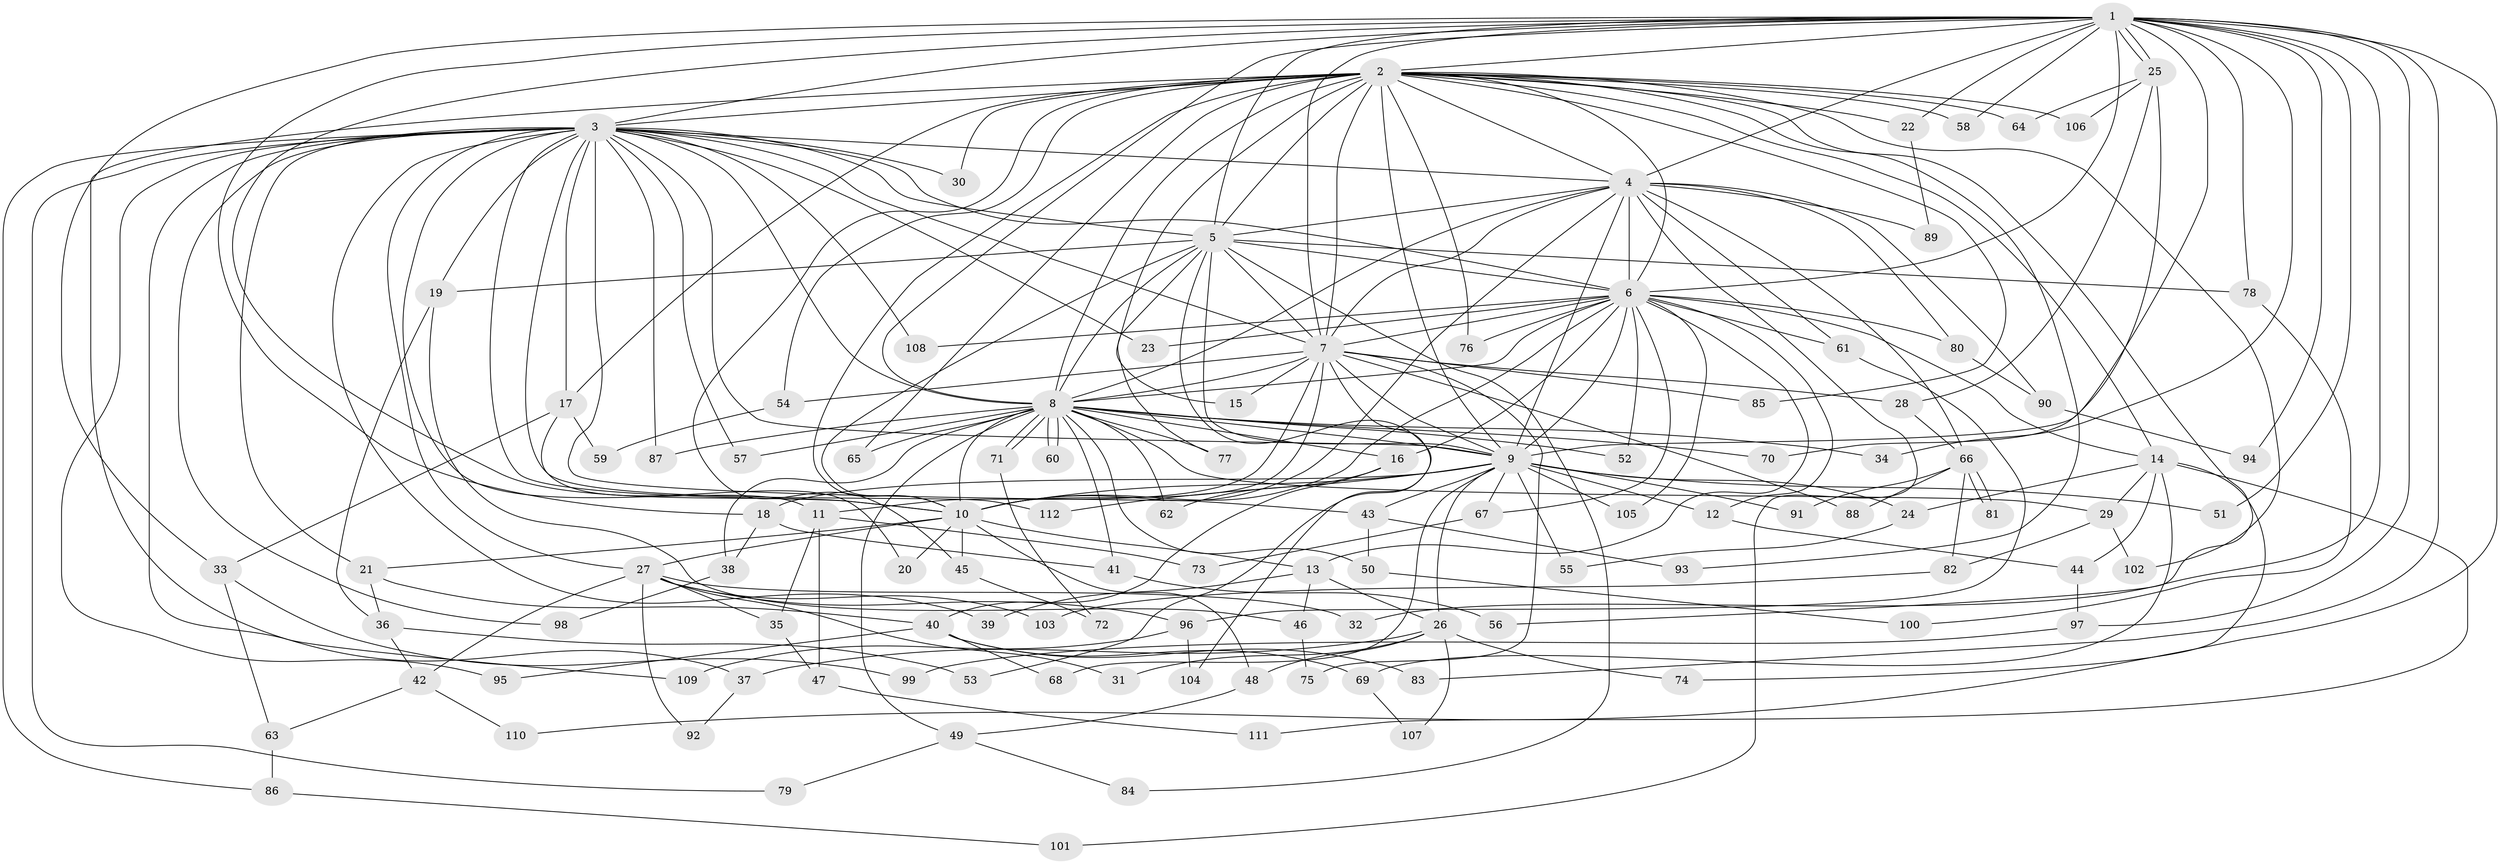// coarse degree distribution, {20: 0.017857142857142856, 13: 0.017857142857142856, 4: 0.05357142857142857, 1: 0.16071428571428573, 2: 0.5357142857142857, 3: 0.10714285714285714, 11: 0.017857142857142856, 26: 0.017857142857142856, 5: 0.03571428571428571, 25: 0.017857142857142856, 10: 0.017857142857142856}
// Generated by graph-tools (version 1.1) at 2025/46/03/04/25 21:46:32]
// undirected, 112 vertices, 249 edges
graph export_dot {
graph [start="1"]
  node [color=gray90,style=filled];
  1;
  2;
  3;
  4;
  5;
  6;
  7;
  8;
  9;
  10;
  11;
  12;
  13;
  14;
  15;
  16;
  17;
  18;
  19;
  20;
  21;
  22;
  23;
  24;
  25;
  26;
  27;
  28;
  29;
  30;
  31;
  32;
  33;
  34;
  35;
  36;
  37;
  38;
  39;
  40;
  41;
  42;
  43;
  44;
  45;
  46;
  47;
  48;
  49;
  50;
  51;
  52;
  53;
  54;
  55;
  56;
  57;
  58;
  59;
  60;
  61;
  62;
  63;
  64;
  65;
  66;
  67;
  68;
  69;
  70;
  71;
  72;
  73;
  74;
  75;
  76;
  77;
  78;
  79;
  80;
  81;
  82;
  83;
  84;
  85;
  86;
  87;
  88;
  89;
  90;
  91;
  92;
  93;
  94;
  95;
  96;
  97;
  98;
  99;
  100;
  101;
  102;
  103;
  104;
  105;
  106;
  107;
  108;
  109;
  110;
  111;
  112;
  1 -- 2;
  1 -- 3;
  1 -- 4;
  1 -- 5;
  1 -- 6;
  1 -- 7;
  1 -- 8;
  1 -- 9;
  1 -- 10;
  1 -- 18;
  1 -- 22;
  1 -- 25;
  1 -- 25;
  1 -- 32;
  1 -- 33;
  1 -- 34;
  1 -- 51;
  1 -- 58;
  1 -- 78;
  1 -- 83;
  1 -- 94;
  1 -- 97;
  1 -- 110;
  2 -- 3;
  2 -- 4;
  2 -- 5;
  2 -- 6;
  2 -- 7;
  2 -- 8;
  2 -- 9;
  2 -- 10;
  2 -- 14;
  2 -- 15;
  2 -- 17;
  2 -- 22;
  2 -- 30;
  2 -- 37;
  2 -- 45;
  2 -- 54;
  2 -- 56;
  2 -- 58;
  2 -- 64;
  2 -- 65;
  2 -- 76;
  2 -- 85;
  2 -- 93;
  2 -- 102;
  2 -- 106;
  3 -- 4;
  3 -- 5;
  3 -- 6;
  3 -- 7;
  3 -- 8;
  3 -- 9;
  3 -- 10;
  3 -- 11;
  3 -- 17;
  3 -- 19;
  3 -- 21;
  3 -- 23;
  3 -- 27;
  3 -- 30;
  3 -- 39;
  3 -- 43;
  3 -- 57;
  3 -- 79;
  3 -- 86;
  3 -- 87;
  3 -- 95;
  3 -- 98;
  3 -- 108;
  3 -- 109;
  3 -- 112;
  4 -- 5;
  4 -- 6;
  4 -- 7;
  4 -- 8;
  4 -- 9;
  4 -- 10;
  4 -- 61;
  4 -- 66;
  4 -- 80;
  4 -- 89;
  4 -- 90;
  4 -- 101;
  5 -- 6;
  5 -- 7;
  5 -- 8;
  5 -- 9;
  5 -- 10;
  5 -- 19;
  5 -- 77;
  5 -- 78;
  5 -- 84;
  5 -- 104;
  6 -- 7;
  6 -- 8;
  6 -- 9;
  6 -- 10;
  6 -- 12;
  6 -- 13;
  6 -- 14;
  6 -- 16;
  6 -- 23;
  6 -- 52;
  6 -- 61;
  6 -- 67;
  6 -- 76;
  6 -- 80;
  6 -- 105;
  6 -- 108;
  7 -- 8;
  7 -- 9;
  7 -- 10;
  7 -- 11;
  7 -- 15;
  7 -- 28;
  7 -- 53;
  7 -- 54;
  7 -- 75;
  7 -- 85;
  7 -- 88;
  8 -- 9;
  8 -- 10;
  8 -- 16;
  8 -- 29;
  8 -- 34;
  8 -- 38;
  8 -- 41;
  8 -- 49;
  8 -- 50;
  8 -- 52;
  8 -- 57;
  8 -- 60;
  8 -- 60;
  8 -- 62;
  8 -- 65;
  8 -- 70;
  8 -- 71;
  8 -- 71;
  8 -- 77;
  8 -- 87;
  9 -- 10;
  9 -- 12;
  9 -- 18;
  9 -- 24;
  9 -- 26;
  9 -- 43;
  9 -- 51;
  9 -- 55;
  9 -- 67;
  9 -- 68;
  9 -- 91;
  9 -- 105;
  9 -- 112;
  10 -- 13;
  10 -- 20;
  10 -- 21;
  10 -- 27;
  10 -- 45;
  10 -- 48;
  11 -- 35;
  11 -- 47;
  11 -- 73;
  12 -- 44;
  13 -- 26;
  13 -- 39;
  13 -- 46;
  14 -- 24;
  14 -- 29;
  14 -- 44;
  14 -- 69;
  14 -- 74;
  14 -- 111;
  16 -- 40;
  16 -- 62;
  17 -- 20;
  17 -- 33;
  17 -- 59;
  18 -- 38;
  18 -- 41;
  19 -- 36;
  19 -- 46;
  21 -- 36;
  21 -- 40;
  22 -- 89;
  24 -- 55;
  25 -- 28;
  25 -- 64;
  25 -- 70;
  25 -- 106;
  26 -- 31;
  26 -- 37;
  26 -- 48;
  26 -- 74;
  26 -- 107;
  27 -- 31;
  27 -- 32;
  27 -- 35;
  27 -- 42;
  27 -- 92;
  27 -- 96;
  27 -- 103;
  28 -- 66;
  29 -- 82;
  29 -- 102;
  33 -- 63;
  33 -- 99;
  35 -- 47;
  36 -- 42;
  36 -- 53;
  37 -- 92;
  38 -- 98;
  40 -- 68;
  40 -- 69;
  40 -- 83;
  40 -- 95;
  41 -- 56;
  42 -- 63;
  42 -- 110;
  43 -- 50;
  43 -- 93;
  44 -- 97;
  45 -- 72;
  46 -- 75;
  47 -- 111;
  48 -- 49;
  49 -- 79;
  49 -- 84;
  50 -- 100;
  54 -- 59;
  61 -- 96;
  63 -- 86;
  66 -- 81;
  66 -- 81;
  66 -- 82;
  66 -- 88;
  66 -- 91;
  67 -- 73;
  69 -- 107;
  71 -- 72;
  78 -- 100;
  80 -- 90;
  82 -- 103;
  86 -- 101;
  90 -- 94;
  96 -- 104;
  96 -- 109;
  97 -- 99;
}
